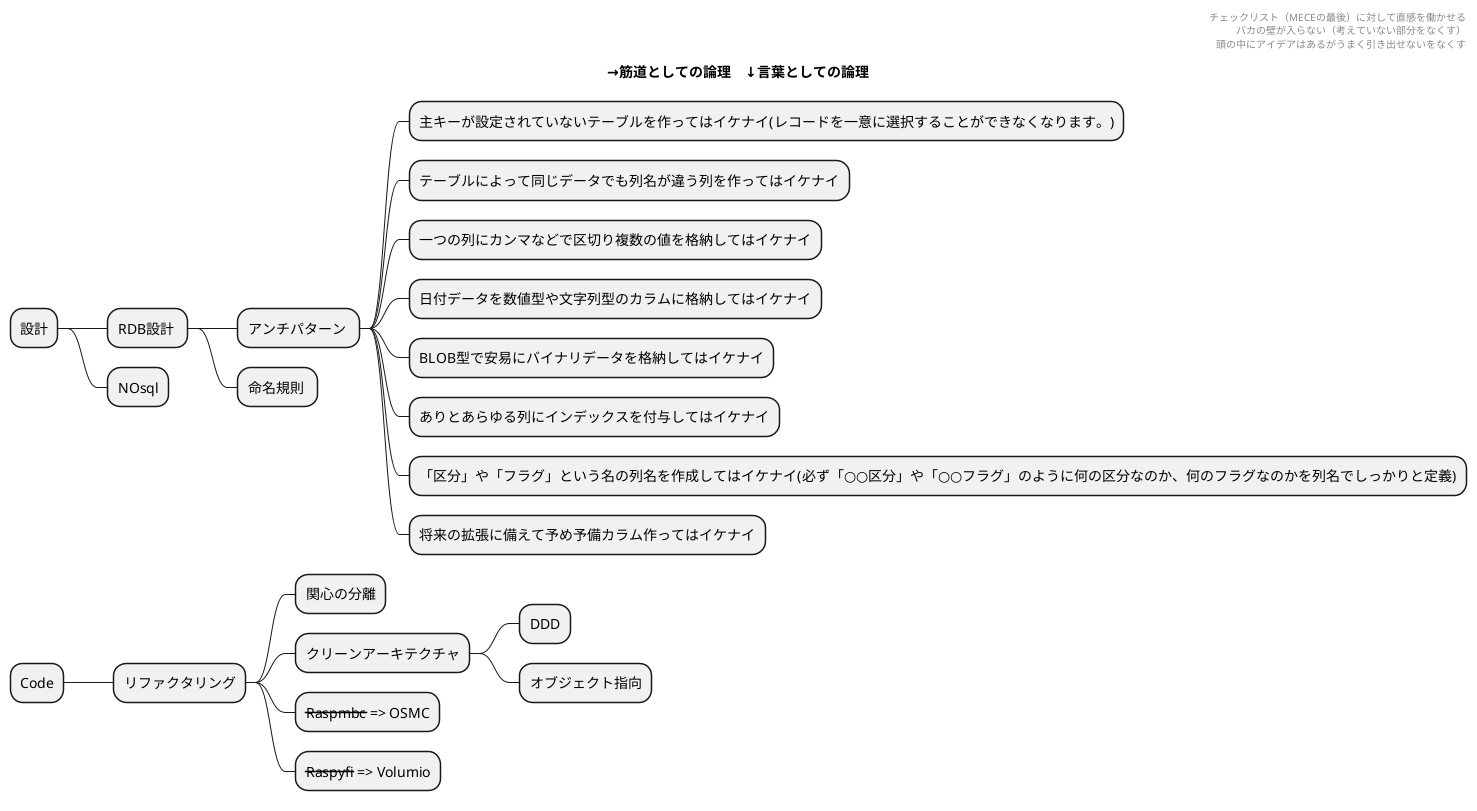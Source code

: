 @startmindmap
title →筋道としての論理　↓言葉としての論理

header
　チェックリスト（MECEの最後）に対して直感を働かせる
  バカの壁が入らない（考えていない部分をなくす）
  頭の中にアイデアはあるがうまく引き出せないをなくす
endheader

* 設計
** RDB設計 
*** アンチパターン 
**** 主キーが設定されていないテーブルを作ってはイケナイ(レコードを一意に選択することができなくなります。)
**** テーブルによって同じデータでも列名が違う列を作ってはイケナイ
**** 一つの列にカンマなどで区切り複数の値を格納してはイケナイ
**** 日付データを数値型や文字列型のカラムに格納してはイケナイ
**** BLOB型で安易にバイナリデータを格納してはイケナイ
**** ありとあらゆる列にインデックスを付与してはイケナイ
**** 「区分」や「フラグ」という名の列名を作成してはイケナイ(必ず「○○区分」や「○○フラグ」のように何の区分なのか、何のフラグなのかを列名でしっかりと定義)
**** 将来の拡張に備えて予め予備カラム作ってはイケナイ
' https://www.depthbomb.net/?p=6334

*** 命名規則 

** NOsql


* Code
** リファクタリング
*** 関心の分離
*** クリーンアーキテクチャ
**** DDD
**** オブジェクト指向

*** <s>Raspmbc</s> => OSMC
*** <s>Raspyfi</s> => Volumio
@endmindmap
